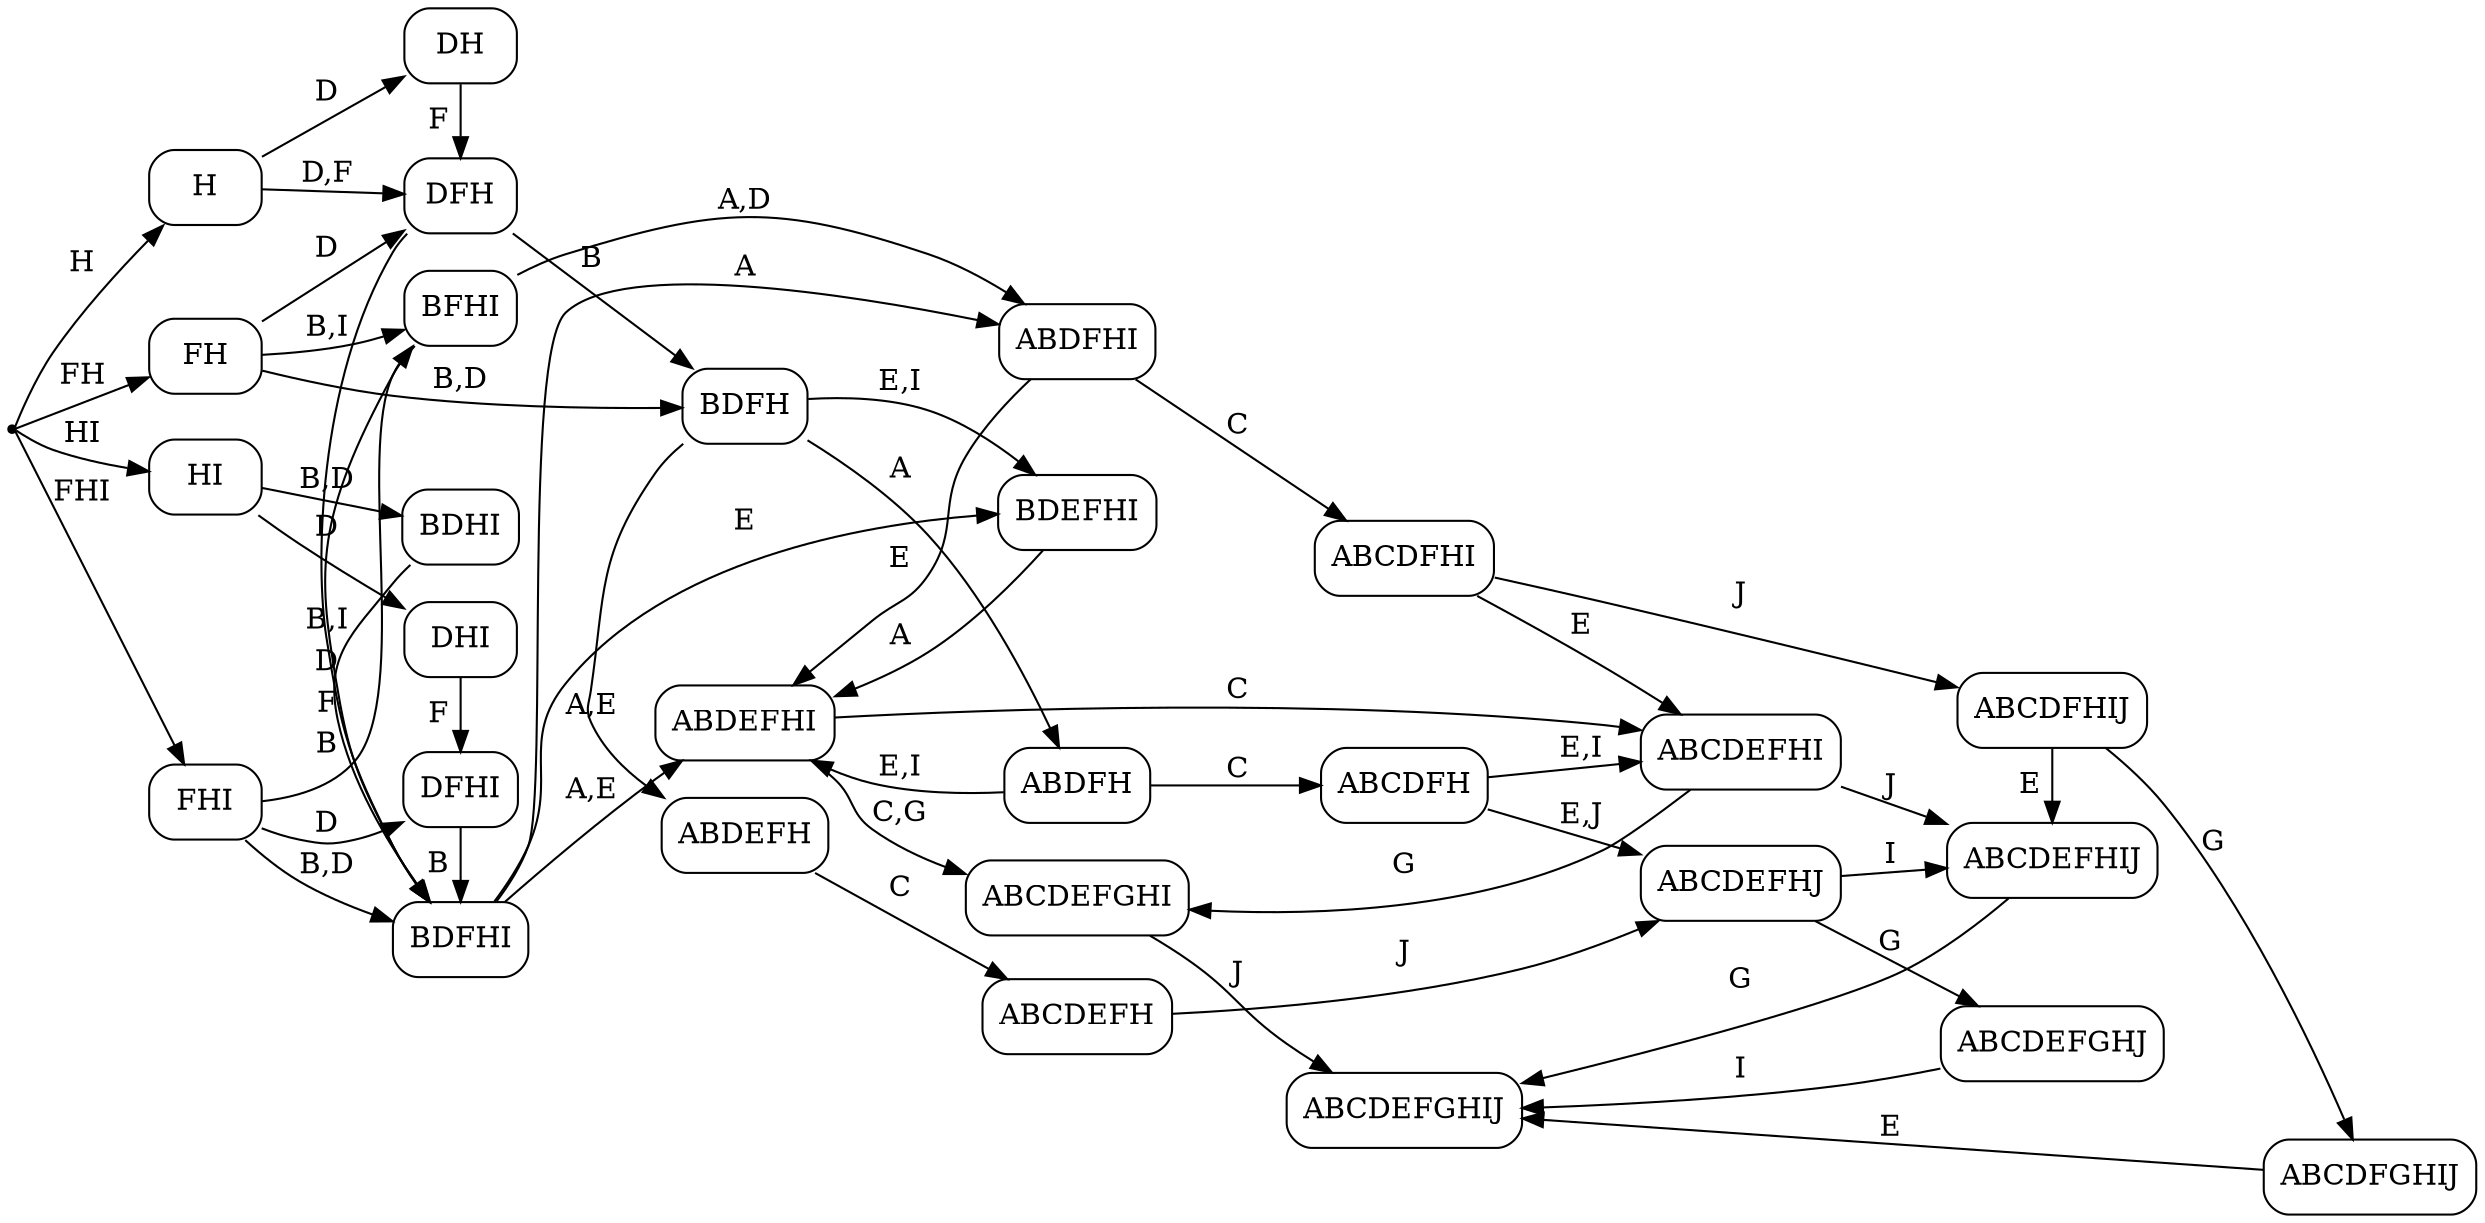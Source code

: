 digraph G { 
	rankdir=LR
	root[shape=point]
	"FHI"[shape = box, style=rounded]
	root -> "FHI"[label="FHI"]
	"BDFHI"[shape = box, style=rounded]
	"FHI"->"BDFHI"[label="B,D"]
	"ABDEFHI"[shape = box, style=rounded]
	"BDFHI"->"ABDEFHI"[label="A,E"]
	"ABCDEFGHI"[shape = box, style=rounded]
	"ABDEFHI"->"ABCDEFGHI"[label="C,G"]
	"ABCDEFGHIJ"[shape = box, style=rounded]
	"ABCDEFGHI"->"ABCDEFGHIJ"[label="J"]
	"H"[shape = box, style=rounded]
	root -> "H"[label="H"]
	"DFH"[shape = box, style=rounded]
	"H"->"DFH"[label="D,F"]
	"DFH"->"BDFHI"[label="B,I"]
	"ABDFHI"[shape = box, style=rounded]
	"BDFHI"->"ABDFHI"[label="A"]
	"ABCDFHI"[shape = box, style=rounded]
	"ABDFHI"->"ABCDFHI"[label="C"]
	"ABCDEFHI"[shape = box, style=rounded]
	"ABCDFHI"->"ABCDEFHI"[label="E"]
	"ABCDEFHI"->"ABCDEFGHI"[label="G"]
	"FH"[shape = box, style=rounded]
	root -> "FH"[label="FH"]
	"FH"->"DFH"[label="D"]
	"BDFH"[shape = box, style=rounded]
	"DFH"->"BDFH"[label="B"]
	"ABDFH"[shape = box, style=rounded]
	"BDFH"->"ABDFH"[label="A"]
	"ABCDFH"[shape = box, style=rounded]
	"ABDFH"->"ABCDFH"[label="C"]
	"ABCDEFHJ"[shape = box, style=rounded]
	"ABCDFH"->"ABCDEFHJ"[label="E,J"]
	"ABCDEFGHJ"[shape = box, style=rounded]
	"ABCDEFHJ"->"ABCDEFGHJ"[label="G"]
	"ABCDEFGHJ"->"ABCDEFGHIJ"[label="I"]
	"BFHI"[shape = box, style=rounded]
	"FH"->"BFHI"[label="B,I"]
	"BFHI"->"ABDFHI"[label="A,D"]
	"ABDFHI"->"ABDEFHI"[label="E"]
	"ABDEFHI"->"ABCDEFHI"[label="C"]
	"ABCDEFHIJ"[shape = box, style=rounded]
	"ABCDEFHI"->"ABCDEFHIJ"[label="J"]
	"ABCDEFHIJ"->"ABCDEFGHIJ"[label="G"]
	"ABCDFH"->"ABCDEFHI"[label="E,I"]
	"DFHI"[shape = box, style=rounded]
	"FHI"->"DFHI"[label="D"]
	"DFHI"->"BDFHI"[label="B"]
	"BDEFHI"[shape = box, style=rounded]
	"BDFHI"->"BDEFHI"[label="E"]
	"BDEFHI"->"ABDEFHI"[label="A"]
	"HI"[shape = box, style=rounded]
	root -> "HI"[label="HI"]
	"BDHI"[shape = box, style=rounded]
	"HI"->"BDHI"[label="B,D"]
	"BDHI"->"BDFHI"[label="F"]
	"FHI"->"BFHI"[label="B"]
	"BFHI"->"BDFHI"[label="D"]
	"ABDFH"->"ABDEFHI"[label="E,I"]
	"BDFH"->"BDEFHI"[label="E,I"]
	"FH"->"BDFH"[label="B,D"]
	"ABDEFH"[shape = box, style=rounded]
	"BDFH"->"ABDEFH"[label="A,E"]
	"ABCDEFH"[shape = box, style=rounded]
	"ABDEFH"->"ABCDEFH"[label="C"]
	"ABCDEFH"->"ABCDEFHJ"[label="J"]
	"ABCDEFHJ"->"ABCDEFHIJ"[label="I"]
	"DHI"[shape = box, style=rounded]
	"HI"->"DHI"[label="D"]
	"DHI"->"DFHI"[label="F"]
	"ABCDFHIJ"[shape = box, style=rounded]
	"ABCDFHI"->"ABCDFHIJ"[label="J"]
	"ABCDFGHIJ"[shape = box, style=rounded]
	"ABCDFHIJ"->"ABCDFGHIJ"[label="G"]
	"ABCDFGHIJ"->"ABCDEFGHIJ"[label="E"]
	"ABCDFHIJ"->"ABCDEFHIJ"[label="E"]
	"DH"[shape = box, style=rounded]
	"H"->"DH"[label="D"]
	"DH"->"DFH"[label="F"]
	{ rank=same "FHI" "FH" "HI" }
	{ rank=same "H" }
	{ rank=same "BDFHI" "DFH" "BFHI" "DFHI" "BDHI" "DHI" "DH" }
	{ rank=same "ABDEFHI" "BDFH" "ABDEFH" }
	{ rank=same "ABCDEFGHI" "ABDFHI" "ABDFH" "BDEFHI" "ABCDEFH" }
	{ rank=same "ABCDEFGHIJ" "ABCDFHI" "ABCDFH" }
	{ rank=same "ABCDEFHI" "ABCDEFHJ" }
	{ rank=same "ABCDEFGHJ" "ABCDEFHIJ" "ABCDFHIJ" }
	{ rank=same "ABCDFGHIJ" }
}